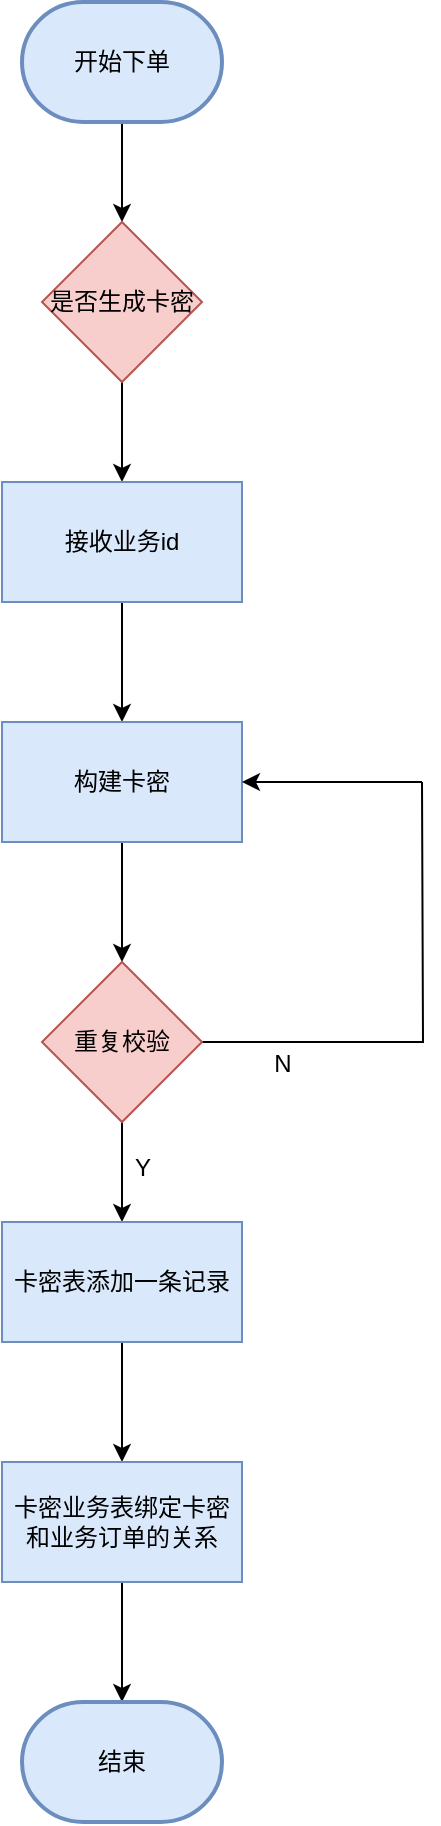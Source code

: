 <mxfile version="24.0.4" type="github">
  <diagram name="第 1 页" id="KajDN08Tf7G81tLi05nM">
    <mxGraphModel dx="1259" dy="654" grid="1" gridSize="10" guides="1" tooltips="1" connect="1" arrows="1" fold="1" page="1" pageScale="1" pageWidth="1654" pageHeight="2336" math="0" shadow="0">
      <root>
        <mxCell id="0" />
        <mxCell id="1" parent="0" />
        <mxCell id="zZfyfCtPFlMrosDUSouT-12" value="" style="edgeStyle=orthogonalEdgeStyle;rounded=0;orthogonalLoop=1;jettySize=auto;html=1;" edge="1" parent="1" source="zZfyfCtPFlMrosDUSouT-1" target="zZfyfCtPFlMrosDUSouT-4">
          <mxGeometry relative="1" as="geometry" />
        </mxCell>
        <mxCell id="zZfyfCtPFlMrosDUSouT-1" value="开始下单" style="strokeWidth=2;html=1;shape=mxgraph.flowchart.terminator;whiteSpace=wrap;fillColor=#dae8fc;strokeColor=#6c8ebf;" vertex="1" parent="1">
          <mxGeometry x="480" y="70" width="100" height="60" as="geometry" />
        </mxCell>
        <mxCell id="zZfyfCtPFlMrosDUSouT-13" value="" style="edgeStyle=orthogonalEdgeStyle;rounded=0;orthogonalLoop=1;jettySize=auto;html=1;" edge="1" parent="1" source="zZfyfCtPFlMrosDUSouT-4" target="zZfyfCtPFlMrosDUSouT-5">
          <mxGeometry relative="1" as="geometry" />
        </mxCell>
        <mxCell id="zZfyfCtPFlMrosDUSouT-4" value="是否生成卡密" style="rhombus;whiteSpace=wrap;html=1;fillColor=#f8cecc;strokeColor=#b85450;" vertex="1" parent="1">
          <mxGeometry x="490" y="180" width="80" height="80" as="geometry" />
        </mxCell>
        <mxCell id="zZfyfCtPFlMrosDUSouT-14" value="" style="edgeStyle=orthogonalEdgeStyle;rounded=0;orthogonalLoop=1;jettySize=auto;html=1;" edge="1" parent="1" source="zZfyfCtPFlMrosDUSouT-5" target="zZfyfCtPFlMrosDUSouT-6">
          <mxGeometry relative="1" as="geometry" />
        </mxCell>
        <mxCell id="zZfyfCtPFlMrosDUSouT-5" value="接收业务id" style="rounded=0;whiteSpace=wrap;html=1;fillColor=#dae8fc;strokeColor=#6c8ebf;" vertex="1" parent="1">
          <mxGeometry x="470" y="310" width="120" height="60" as="geometry" />
        </mxCell>
        <mxCell id="zZfyfCtPFlMrosDUSouT-15" value="" style="edgeStyle=orthogonalEdgeStyle;rounded=0;orthogonalLoop=1;jettySize=auto;html=1;" edge="1" parent="1" source="zZfyfCtPFlMrosDUSouT-6" target="zZfyfCtPFlMrosDUSouT-8">
          <mxGeometry relative="1" as="geometry" />
        </mxCell>
        <mxCell id="zZfyfCtPFlMrosDUSouT-6" value="构建卡密" style="rounded=0;whiteSpace=wrap;html=1;fillColor=#dae8fc;strokeColor=#6c8ebf;" vertex="1" parent="1">
          <mxGeometry x="470" y="430" width="120" height="60" as="geometry" />
        </mxCell>
        <mxCell id="zZfyfCtPFlMrosDUSouT-16" value="" style="edgeStyle=orthogonalEdgeStyle;rounded=0;orthogonalLoop=1;jettySize=auto;html=1;" edge="1" parent="1" source="zZfyfCtPFlMrosDUSouT-8" target="zZfyfCtPFlMrosDUSouT-9">
          <mxGeometry relative="1" as="geometry" />
        </mxCell>
        <mxCell id="zZfyfCtPFlMrosDUSouT-19" style="edgeStyle=orthogonalEdgeStyle;rounded=0;orthogonalLoop=1;jettySize=auto;html=1;endArrow=none;endFill=0;" edge="1" parent="1" source="zZfyfCtPFlMrosDUSouT-8">
          <mxGeometry relative="1" as="geometry">
            <mxPoint x="680" y="460" as="targetPoint" />
          </mxGeometry>
        </mxCell>
        <mxCell id="zZfyfCtPFlMrosDUSouT-8" value="重复校验" style="rhombus;whiteSpace=wrap;html=1;fillColor=#f8cecc;strokeColor=#b85450;" vertex="1" parent="1">
          <mxGeometry x="490" y="550" width="80" height="80" as="geometry" />
        </mxCell>
        <mxCell id="zZfyfCtPFlMrosDUSouT-17" value="" style="edgeStyle=orthogonalEdgeStyle;rounded=0;orthogonalLoop=1;jettySize=auto;html=1;" edge="1" parent="1" source="zZfyfCtPFlMrosDUSouT-9" target="zZfyfCtPFlMrosDUSouT-10">
          <mxGeometry relative="1" as="geometry" />
        </mxCell>
        <mxCell id="zZfyfCtPFlMrosDUSouT-9" value="卡密表添加一条记录" style="rounded=0;whiteSpace=wrap;html=1;fillColor=#dae8fc;strokeColor=#6c8ebf;" vertex="1" parent="1">
          <mxGeometry x="470" y="680" width="120" height="60" as="geometry" />
        </mxCell>
        <mxCell id="zZfyfCtPFlMrosDUSouT-18" value="" style="edgeStyle=orthogonalEdgeStyle;rounded=0;orthogonalLoop=1;jettySize=auto;html=1;" edge="1" parent="1" source="zZfyfCtPFlMrosDUSouT-10" target="zZfyfCtPFlMrosDUSouT-11">
          <mxGeometry relative="1" as="geometry" />
        </mxCell>
        <mxCell id="zZfyfCtPFlMrosDUSouT-10" value="卡密业务表绑定卡密和业务订单的关系" style="rounded=0;whiteSpace=wrap;html=1;fillColor=#dae8fc;strokeColor=#6c8ebf;" vertex="1" parent="1">
          <mxGeometry x="470" y="800" width="120" height="60" as="geometry" />
        </mxCell>
        <mxCell id="zZfyfCtPFlMrosDUSouT-11" value="结束" style="strokeWidth=2;html=1;shape=mxgraph.flowchart.terminator;whiteSpace=wrap;fillColor=#dae8fc;strokeColor=#6c8ebf;" vertex="1" parent="1">
          <mxGeometry x="480" y="920" width="100" height="60" as="geometry" />
        </mxCell>
        <mxCell id="zZfyfCtPFlMrosDUSouT-20" value="" style="endArrow=classic;html=1;rounded=0;entryX=1;entryY=0.5;entryDx=0;entryDy=0;" edge="1" parent="1" target="zZfyfCtPFlMrosDUSouT-6">
          <mxGeometry width="50" height="50" relative="1" as="geometry">
            <mxPoint x="680" y="460" as="sourcePoint" />
            <mxPoint x="730" y="410" as="targetPoint" />
          </mxGeometry>
        </mxCell>
        <mxCell id="zZfyfCtPFlMrosDUSouT-21" value="Y" style="text;html=1;align=center;verticalAlign=middle;resizable=0;points=[];autosize=1;strokeColor=none;fillColor=none;" vertex="1" parent="1">
          <mxGeometry x="525" y="638" width="30" height="30" as="geometry" />
        </mxCell>
        <mxCell id="zZfyfCtPFlMrosDUSouT-22" value="N" style="text;html=1;align=center;verticalAlign=middle;resizable=0;points=[];autosize=1;strokeColor=none;fillColor=none;" vertex="1" parent="1">
          <mxGeometry x="595" y="586" width="30" height="30" as="geometry" />
        </mxCell>
      </root>
    </mxGraphModel>
  </diagram>
</mxfile>
